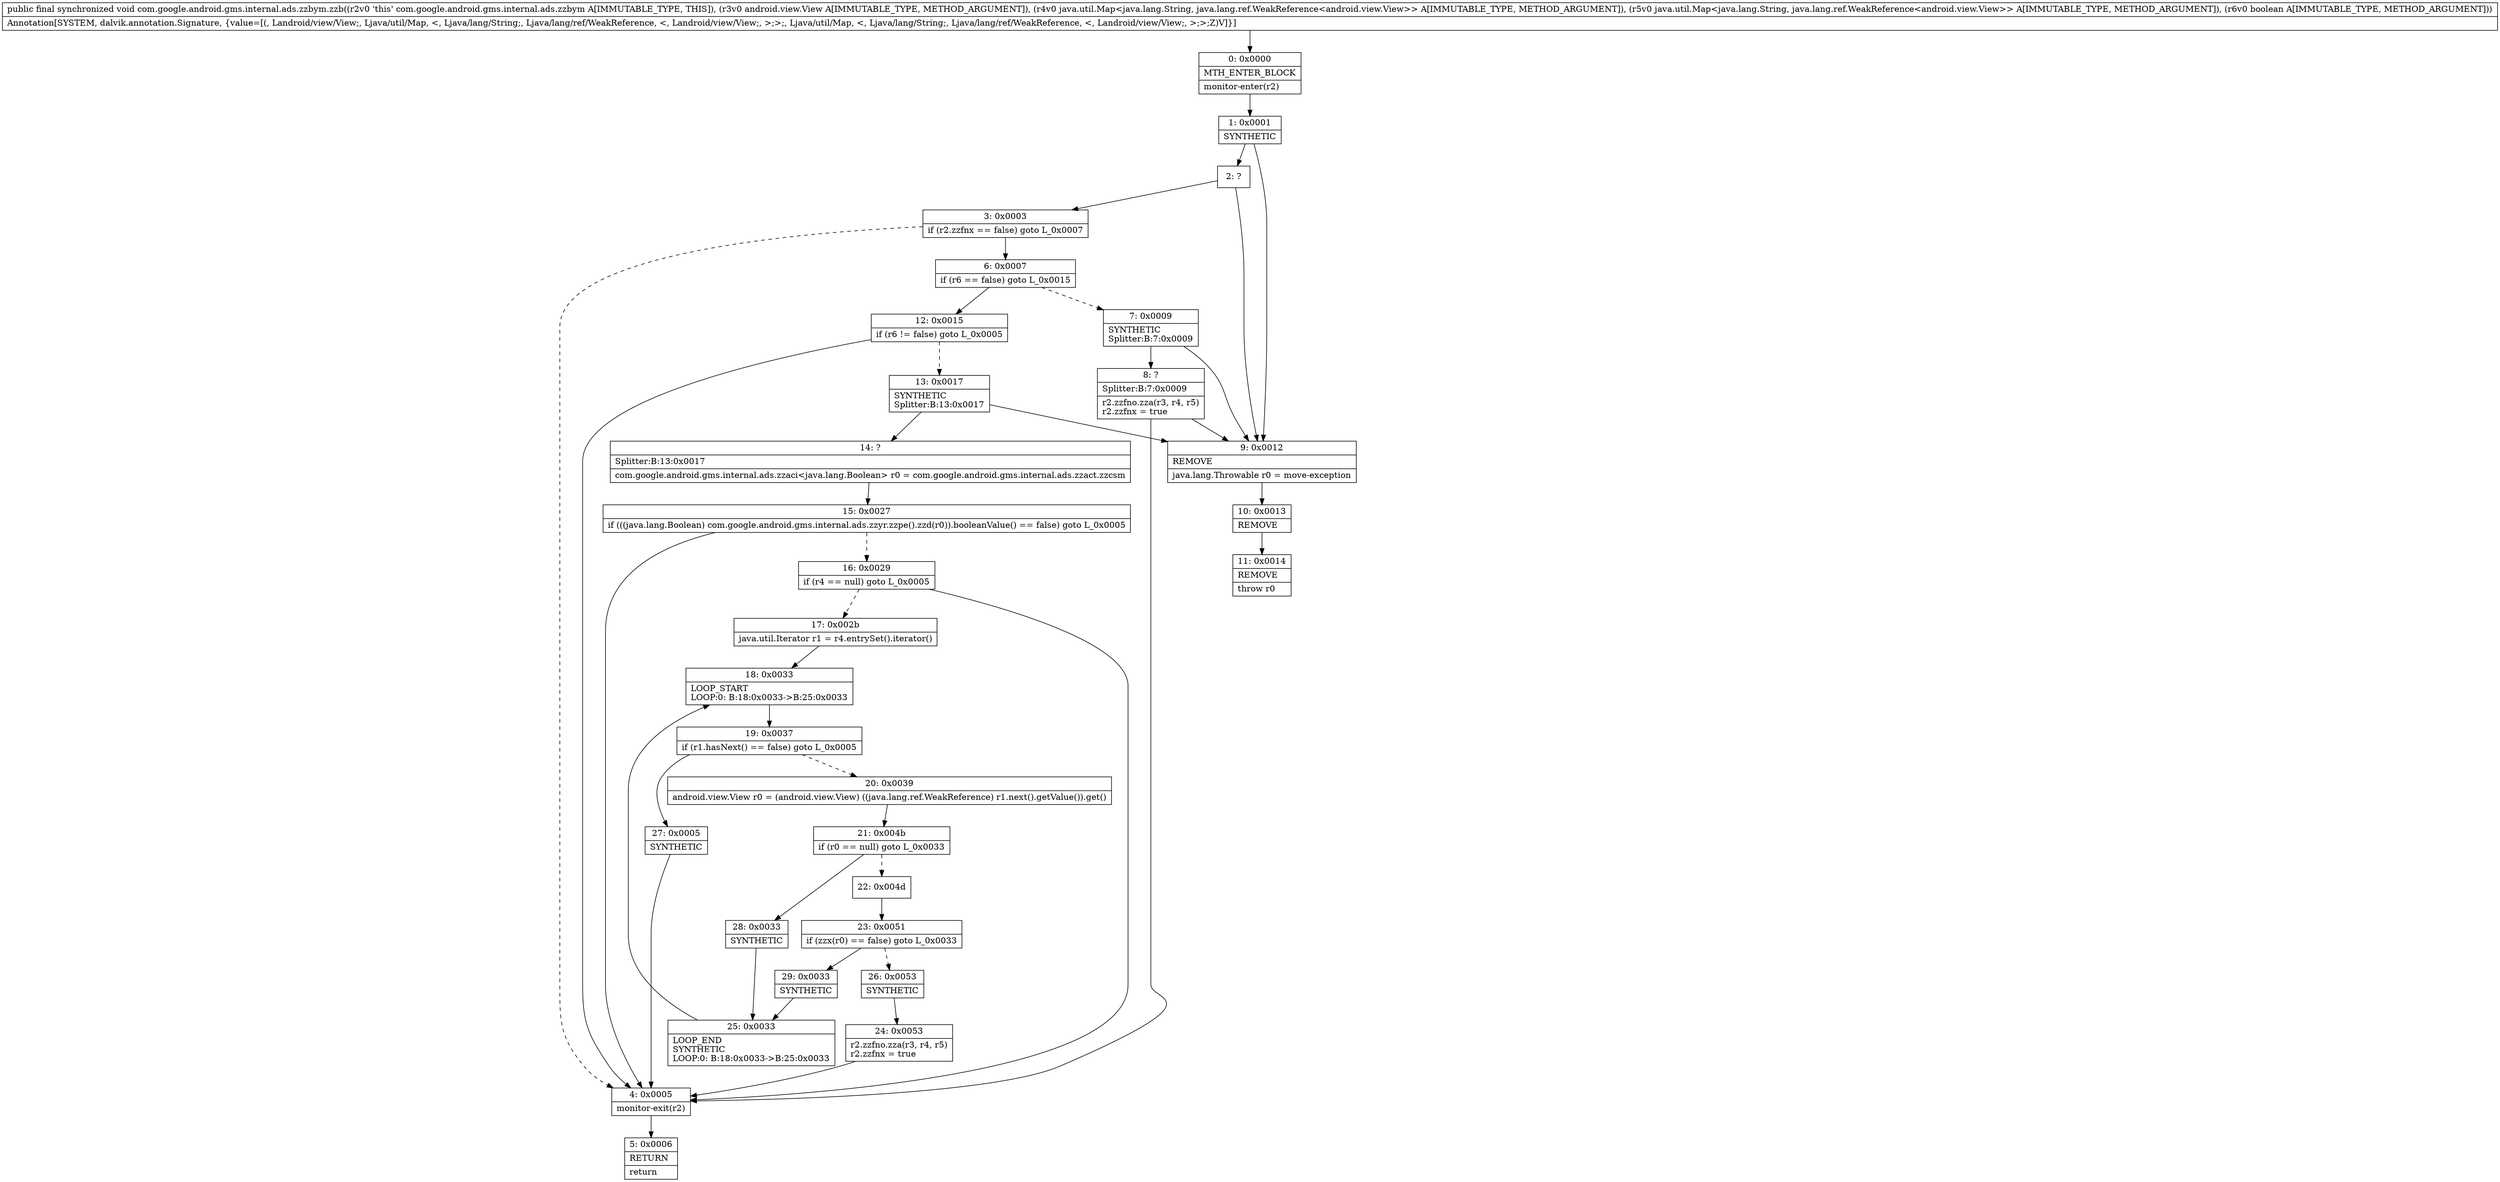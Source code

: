 digraph "CFG forcom.google.android.gms.internal.ads.zzbym.zzb(Landroid\/view\/View;Ljava\/util\/Map;Ljava\/util\/Map;Z)V" {
Node_0 [shape=record,label="{0\:\ 0x0000|MTH_ENTER_BLOCK\l|monitor\-enter(r2)\l}"];
Node_1 [shape=record,label="{1\:\ 0x0001|SYNTHETIC\l}"];
Node_2 [shape=record,label="{2\:\ ?}"];
Node_3 [shape=record,label="{3\:\ 0x0003|if (r2.zzfnx == false) goto L_0x0007\l}"];
Node_4 [shape=record,label="{4\:\ 0x0005|monitor\-exit(r2)\l}"];
Node_5 [shape=record,label="{5\:\ 0x0006|RETURN\l|return\l}"];
Node_6 [shape=record,label="{6\:\ 0x0007|if (r6 == false) goto L_0x0015\l}"];
Node_7 [shape=record,label="{7\:\ 0x0009|SYNTHETIC\lSplitter:B:7:0x0009\l}"];
Node_8 [shape=record,label="{8\:\ ?|Splitter:B:7:0x0009\l|r2.zzfno.zza(r3, r4, r5)\lr2.zzfnx = true\l}"];
Node_9 [shape=record,label="{9\:\ 0x0012|REMOVE\l|java.lang.Throwable r0 = move\-exception\l}"];
Node_10 [shape=record,label="{10\:\ 0x0013|REMOVE\l}"];
Node_11 [shape=record,label="{11\:\ 0x0014|REMOVE\l|throw r0\l}"];
Node_12 [shape=record,label="{12\:\ 0x0015|if (r6 != false) goto L_0x0005\l}"];
Node_13 [shape=record,label="{13\:\ 0x0017|SYNTHETIC\lSplitter:B:13:0x0017\l}"];
Node_14 [shape=record,label="{14\:\ ?|Splitter:B:13:0x0017\l|com.google.android.gms.internal.ads.zzaci\<java.lang.Boolean\> r0 = com.google.android.gms.internal.ads.zzact.zzcsm\l}"];
Node_15 [shape=record,label="{15\:\ 0x0027|if (((java.lang.Boolean) com.google.android.gms.internal.ads.zzyr.zzpe().zzd(r0)).booleanValue() == false) goto L_0x0005\l}"];
Node_16 [shape=record,label="{16\:\ 0x0029|if (r4 == null) goto L_0x0005\l}"];
Node_17 [shape=record,label="{17\:\ 0x002b|java.util.Iterator r1 = r4.entrySet().iterator()\l}"];
Node_18 [shape=record,label="{18\:\ 0x0033|LOOP_START\lLOOP:0: B:18:0x0033\-\>B:25:0x0033\l}"];
Node_19 [shape=record,label="{19\:\ 0x0037|if (r1.hasNext() == false) goto L_0x0005\l}"];
Node_20 [shape=record,label="{20\:\ 0x0039|android.view.View r0 = (android.view.View) ((java.lang.ref.WeakReference) r1.next().getValue()).get()\l}"];
Node_21 [shape=record,label="{21\:\ 0x004b|if (r0 == null) goto L_0x0033\l}"];
Node_22 [shape=record,label="{22\:\ 0x004d}"];
Node_23 [shape=record,label="{23\:\ 0x0051|if (zzx(r0) == false) goto L_0x0033\l}"];
Node_24 [shape=record,label="{24\:\ 0x0053|r2.zzfno.zza(r3, r4, r5)\lr2.zzfnx = true\l}"];
Node_25 [shape=record,label="{25\:\ 0x0033|LOOP_END\lSYNTHETIC\lLOOP:0: B:18:0x0033\-\>B:25:0x0033\l}"];
Node_26 [shape=record,label="{26\:\ 0x0053|SYNTHETIC\l}"];
Node_27 [shape=record,label="{27\:\ 0x0005|SYNTHETIC\l}"];
Node_28 [shape=record,label="{28\:\ 0x0033|SYNTHETIC\l}"];
Node_29 [shape=record,label="{29\:\ 0x0033|SYNTHETIC\l}"];
MethodNode[shape=record,label="{public final synchronized void com.google.android.gms.internal.ads.zzbym.zzb((r2v0 'this' com.google.android.gms.internal.ads.zzbym A[IMMUTABLE_TYPE, THIS]), (r3v0 android.view.View A[IMMUTABLE_TYPE, METHOD_ARGUMENT]), (r4v0 java.util.Map\<java.lang.String, java.lang.ref.WeakReference\<android.view.View\>\> A[IMMUTABLE_TYPE, METHOD_ARGUMENT]), (r5v0 java.util.Map\<java.lang.String, java.lang.ref.WeakReference\<android.view.View\>\> A[IMMUTABLE_TYPE, METHOD_ARGUMENT]), (r6v0 boolean A[IMMUTABLE_TYPE, METHOD_ARGUMENT]))  | Annotation[SYSTEM, dalvik.annotation.Signature, \{value=[(, Landroid\/view\/View;, Ljava\/util\/Map, \<, Ljava\/lang\/String;, Ljava\/lang\/ref\/WeakReference, \<, Landroid\/view\/View;, \>;\>;, Ljava\/util\/Map, \<, Ljava\/lang\/String;, Ljava\/lang\/ref\/WeakReference, \<, Landroid\/view\/View;, \>;\>;Z)V]\}]\l}"];
MethodNode -> Node_0;
Node_0 -> Node_1;
Node_1 -> Node_2;
Node_1 -> Node_9;
Node_2 -> Node_3;
Node_2 -> Node_9;
Node_3 -> Node_4[style=dashed];
Node_3 -> Node_6;
Node_4 -> Node_5;
Node_6 -> Node_7[style=dashed];
Node_6 -> Node_12;
Node_7 -> Node_8;
Node_7 -> Node_9;
Node_8 -> Node_9;
Node_8 -> Node_4;
Node_9 -> Node_10;
Node_10 -> Node_11;
Node_12 -> Node_4;
Node_12 -> Node_13[style=dashed];
Node_13 -> Node_14;
Node_13 -> Node_9;
Node_14 -> Node_15;
Node_15 -> Node_4;
Node_15 -> Node_16[style=dashed];
Node_16 -> Node_4;
Node_16 -> Node_17[style=dashed];
Node_17 -> Node_18;
Node_18 -> Node_19;
Node_19 -> Node_20[style=dashed];
Node_19 -> Node_27;
Node_20 -> Node_21;
Node_21 -> Node_22[style=dashed];
Node_21 -> Node_28;
Node_22 -> Node_23;
Node_23 -> Node_26[style=dashed];
Node_23 -> Node_29;
Node_24 -> Node_4;
Node_25 -> Node_18;
Node_26 -> Node_24;
Node_27 -> Node_4;
Node_28 -> Node_25;
Node_29 -> Node_25;
}

